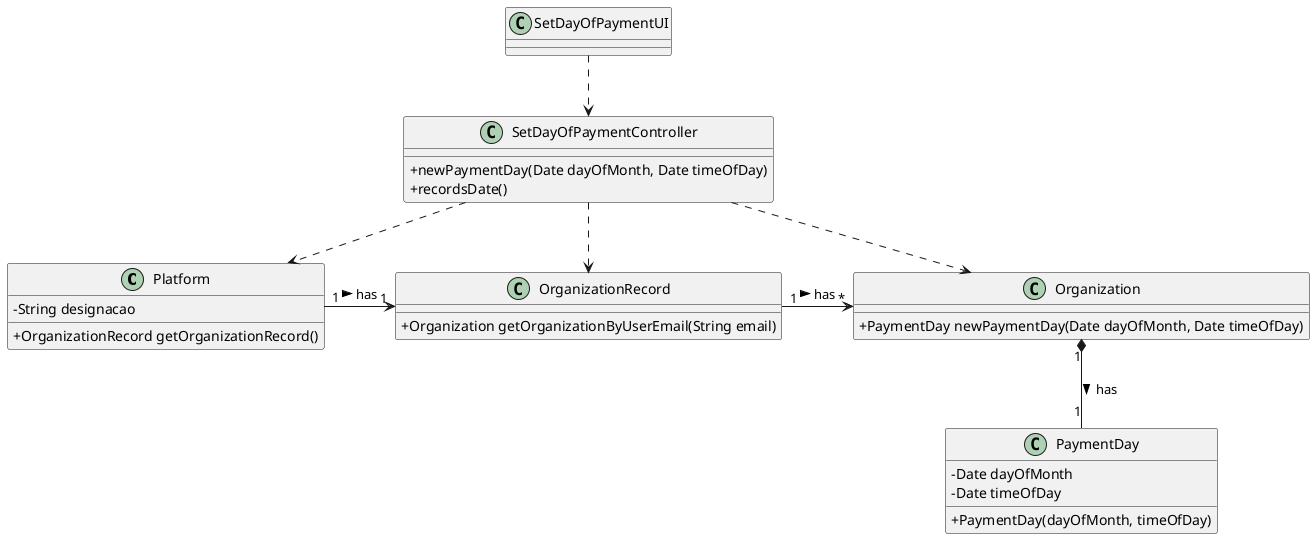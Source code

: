 @startuml
skinparam classAttributeIconSize 0



class Platform {
  -String designacao
  +OrganizationRecord getOrganizationRecord()
}

class OrganizationRecord{
  +Organization getOrganizationByUserEmail(String email)
}


class SetDayOfPaymentController {
    +newPaymentDay(Date dayOfMonth, Date timeOfDay)
    +recordsDate()
}

class SetDayOfPaymentUI{
}

class Organization {
   +PaymentDay newPaymentDay(Date dayOfMonth, Date timeOfDay)
}

class PaymentDay{
   -Date dayOfMonth
   -Date timeOfDay
   +PaymentDay(dayOfMonth, timeOfDay)
}



SetDayOfPaymentUI ..> SetDayOfPaymentController

SetDayOfPaymentController ..> Platform
SetDayOfPaymentController ..> OrganizationRecord
SetDayOfPaymentController ..> Organization

Platform "1" -> "1" OrganizationRecord : has >

OrganizationRecord "1" -> "*" Organization : has >

Organization "1" *-- "1" PaymentDay : has >

@enduml


